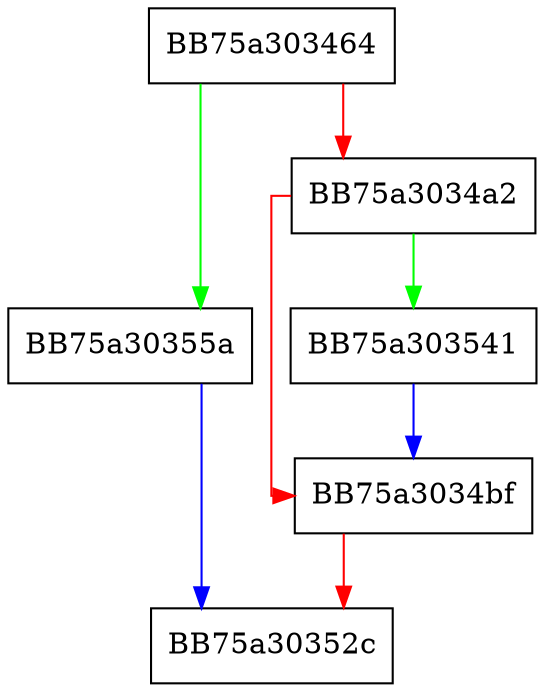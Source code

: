 digraph msil_emit_ldind {
  node [shape="box"];
  graph [splines=ortho];
  BB75a303464 -> BB75a30355a [color="green"];
  BB75a303464 -> BB75a3034a2 [color="red"];
  BB75a3034a2 -> BB75a303541 [color="green"];
  BB75a3034a2 -> BB75a3034bf [color="red"];
  BB75a3034bf -> BB75a30352c [color="red"];
  BB75a303541 -> BB75a3034bf [color="blue"];
  BB75a30355a -> BB75a30352c [color="blue"];
}